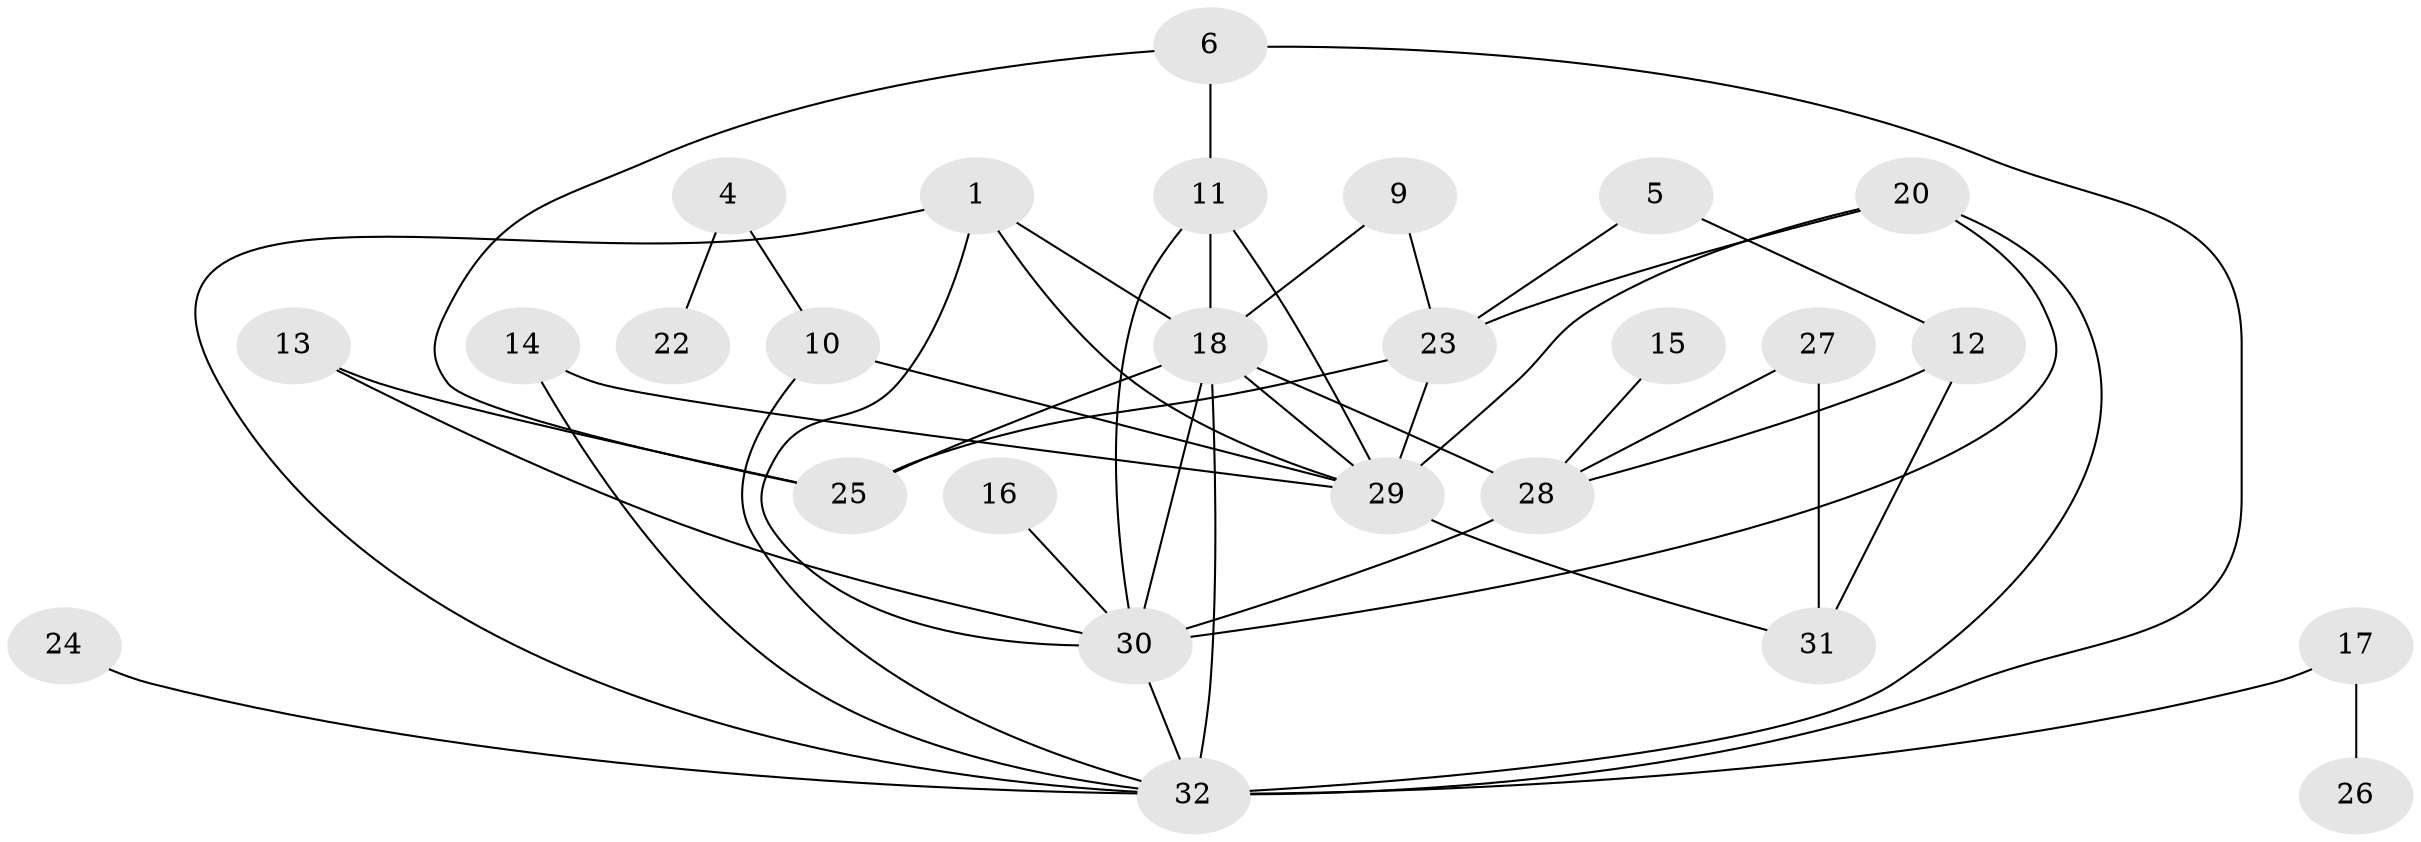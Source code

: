 // original degree distribution, {2: 0.28846153846153844, 1: 0.22115384615384615, 4: 0.1346153846153846, 3: 0.23076923076923078, 0: 0.057692307692307696, 5: 0.04807692307692308, 6: 0.019230769230769232}
// Generated by graph-tools (version 1.1) at 2025/35/03/04/25 23:35:52]
// undirected, 26 vertices, 45 edges
graph export_dot {
  node [color=gray90,style=filled];
  1;
  4;
  5;
  6;
  9;
  10;
  11;
  12;
  13;
  14;
  15;
  16;
  17;
  18;
  20;
  22;
  23;
  24;
  25;
  26;
  27;
  28;
  29;
  30;
  31;
  32;
  1 -- 18 [weight=1.0];
  1 -- 29 [weight=1.0];
  1 -- 30 [weight=1.0];
  1 -- 32 [weight=1.0];
  4 -- 10 [weight=1.0];
  4 -- 22 [weight=1.0];
  5 -- 12 [weight=1.0];
  5 -- 23 [weight=1.0];
  6 -- 11 [weight=1.0];
  6 -- 25 [weight=1.0];
  6 -- 32 [weight=1.0];
  9 -- 18 [weight=1.0];
  9 -- 23 [weight=1.0];
  10 -- 29 [weight=1.0];
  10 -- 32 [weight=1.0];
  11 -- 18 [weight=1.0];
  11 -- 29 [weight=1.0];
  11 -- 30 [weight=1.0];
  12 -- 28 [weight=1.0];
  12 -- 31 [weight=1.0];
  13 -- 25 [weight=1.0];
  13 -- 30 [weight=1.0];
  14 -- 29 [weight=1.0];
  14 -- 32 [weight=1.0];
  15 -- 28 [weight=1.0];
  16 -- 30 [weight=1.0];
  17 -- 26 [weight=1.0];
  17 -- 32 [weight=1.0];
  18 -- 25 [weight=2.0];
  18 -- 28 [weight=3.0];
  18 -- 29 [weight=2.0];
  18 -- 30 [weight=1.0];
  18 -- 32 [weight=2.0];
  20 -- 23 [weight=1.0];
  20 -- 29 [weight=1.0];
  20 -- 30 [weight=1.0];
  20 -- 32 [weight=1.0];
  23 -- 25 [weight=1.0];
  23 -- 29 [weight=1.0];
  24 -- 32 [weight=1.0];
  27 -- 28 [weight=1.0];
  27 -- 31 [weight=1.0];
  28 -- 30 [weight=1.0];
  29 -- 31 [weight=1.0];
  30 -- 32 [weight=1.0];
}
